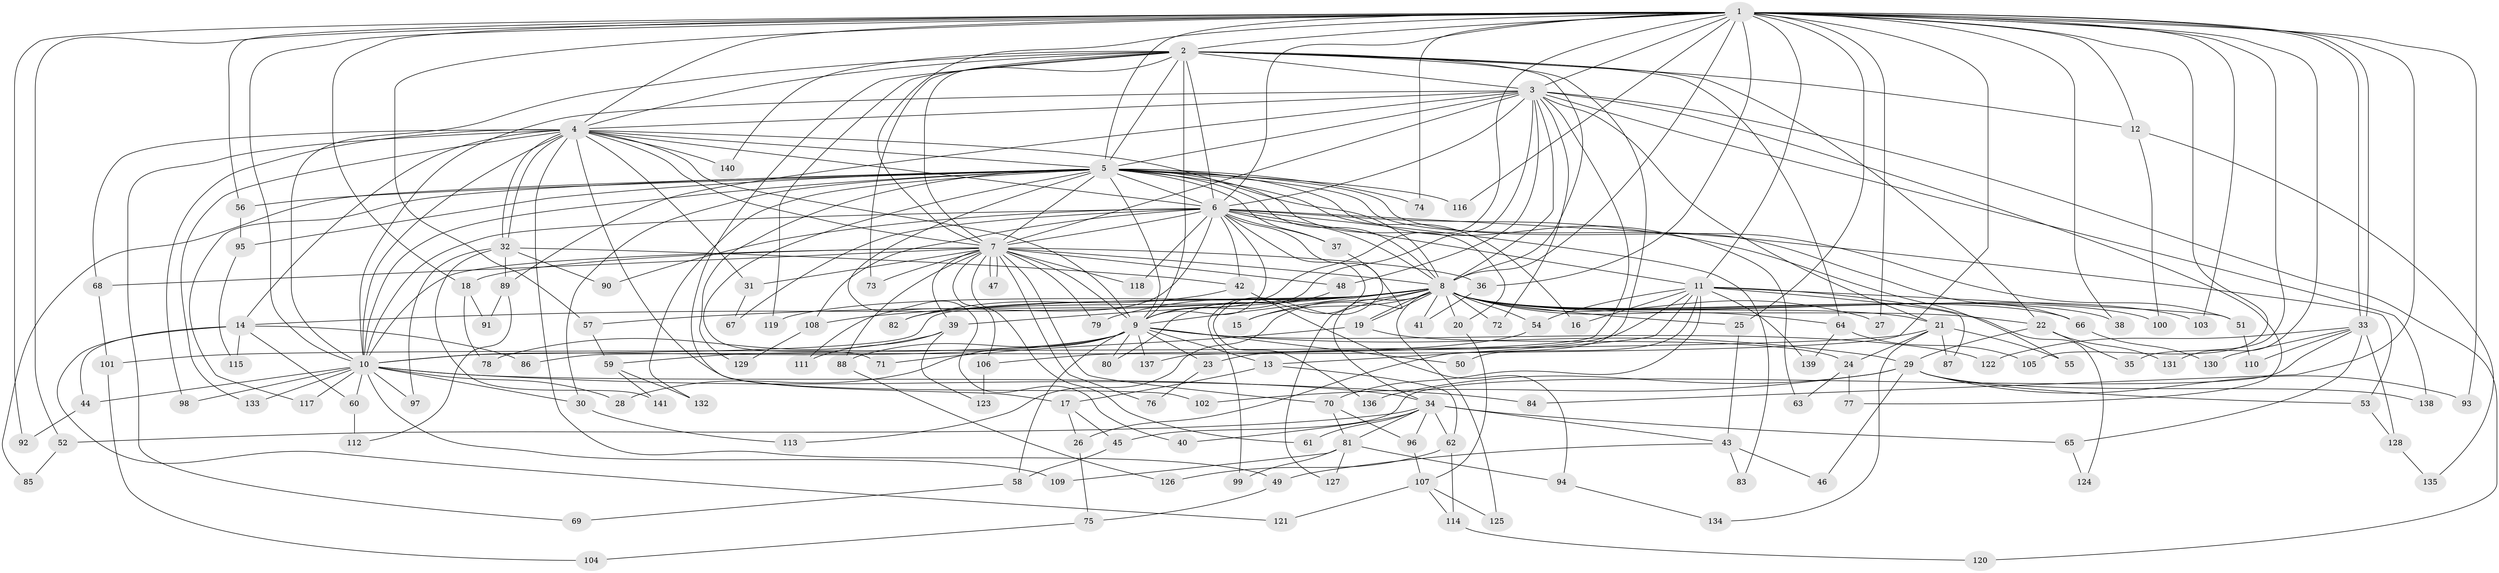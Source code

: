 // Generated by graph-tools (version 1.1) at 2025/11/02/27/25 16:11:01]
// undirected, 141 vertices, 307 edges
graph export_dot {
graph [start="1"]
  node [color=gray90,style=filled];
  1;
  2;
  3;
  4;
  5;
  6;
  7;
  8;
  9;
  10;
  11;
  12;
  13;
  14;
  15;
  16;
  17;
  18;
  19;
  20;
  21;
  22;
  23;
  24;
  25;
  26;
  27;
  28;
  29;
  30;
  31;
  32;
  33;
  34;
  35;
  36;
  37;
  38;
  39;
  40;
  41;
  42;
  43;
  44;
  45;
  46;
  47;
  48;
  49;
  50;
  51;
  52;
  53;
  54;
  55;
  56;
  57;
  58;
  59;
  60;
  61;
  62;
  63;
  64;
  65;
  66;
  67;
  68;
  69;
  70;
  71;
  72;
  73;
  74;
  75;
  76;
  77;
  78;
  79;
  80;
  81;
  82;
  83;
  84;
  85;
  86;
  87;
  88;
  89;
  90;
  91;
  92;
  93;
  94;
  95;
  96;
  97;
  98;
  99;
  100;
  101;
  102;
  103;
  104;
  105;
  106;
  107;
  108;
  109;
  110;
  111;
  112;
  113;
  114;
  115;
  116;
  117;
  118;
  119;
  120;
  121;
  122;
  123;
  124;
  125;
  126;
  127;
  128;
  129;
  130;
  131;
  132;
  133;
  134;
  135;
  136;
  137;
  138;
  139;
  140;
  141;
  1 -- 2;
  1 -- 3;
  1 -- 4;
  1 -- 5;
  1 -- 6;
  1 -- 7;
  1 -- 8;
  1 -- 9;
  1 -- 10;
  1 -- 11;
  1 -- 12;
  1 -- 18;
  1 -- 25;
  1 -- 27;
  1 -- 33;
  1 -- 33;
  1 -- 35;
  1 -- 36;
  1 -- 38;
  1 -- 52;
  1 -- 56;
  1 -- 57;
  1 -- 74;
  1 -- 84;
  1 -- 86;
  1 -- 92;
  1 -- 93;
  1 -- 103;
  1 -- 105;
  1 -- 116;
  1 -- 131;
  2 -- 3;
  2 -- 4;
  2 -- 5;
  2 -- 6;
  2 -- 7;
  2 -- 8;
  2 -- 9;
  2 -- 10;
  2 -- 12;
  2 -- 17;
  2 -- 22;
  2 -- 26;
  2 -- 64;
  2 -- 73;
  2 -- 119;
  2 -- 140;
  3 -- 4;
  3 -- 5;
  3 -- 6;
  3 -- 7;
  3 -- 8;
  3 -- 9;
  3 -- 10;
  3 -- 21;
  3 -- 48;
  3 -- 72;
  3 -- 77;
  3 -- 89;
  3 -- 120;
  3 -- 137;
  3 -- 138;
  4 -- 5;
  4 -- 6;
  4 -- 7;
  4 -- 8;
  4 -- 9;
  4 -- 10;
  4 -- 14;
  4 -- 31;
  4 -- 32;
  4 -- 32;
  4 -- 49;
  4 -- 68;
  4 -- 69;
  4 -- 98;
  4 -- 102;
  4 -- 133;
  4 -- 140;
  5 -- 6;
  5 -- 7;
  5 -- 8;
  5 -- 9;
  5 -- 10;
  5 -- 16;
  5 -- 20;
  5 -- 30;
  5 -- 37;
  5 -- 40;
  5 -- 51;
  5 -- 56;
  5 -- 63;
  5 -- 66;
  5 -- 71;
  5 -- 74;
  5 -- 85;
  5 -- 95;
  5 -- 116;
  5 -- 117;
  5 -- 129;
  5 -- 132;
  6 -- 7;
  6 -- 8;
  6 -- 9;
  6 -- 10;
  6 -- 11;
  6 -- 15;
  6 -- 37;
  6 -- 42;
  6 -- 53;
  6 -- 55;
  6 -- 67;
  6 -- 83;
  6 -- 90;
  6 -- 99;
  6 -- 108;
  6 -- 111;
  6 -- 118;
  7 -- 8;
  7 -- 9;
  7 -- 10;
  7 -- 18;
  7 -- 31;
  7 -- 36;
  7 -- 39;
  7 -- 47;
  7 -- 47;
  7 -- 48;
  7 -- 61;
  7 -- 68;
  7 -- 70;
  7 -- 73;
  7 -- 76;
  7 -- 79;
  7 -- 88;
  7 -- 106;
  7 -- 118;
  8 -- 9;
  8 -- 10;
  8 -- 14;
  8 -- 15;
  8 -- 19;
  8 -- 19;
  8 -- 20;
  8 -- 21;
  8 -- 22;
  8 -- 25;
  8 -- 27;
  8 -- 34;
  8 -- 38;
  8 -- 39;
  8 -- 41;
  8 -- 54;
  8 -- 57;
  8 -- 64;
  8 -- 66;
  8 -- 72;
  8 -- 79;
  8 -- 82;
  8 -- 100;
  8 -- 103;
  8 -- 108;
  8 -- 113;
  8 -- 119;
  8 -- 125;
  8 -- 127;
  9 -- 10;
  9 -- 13;
  9 -- 23;
  9 -- 28;
  9 -- 29;
  9 -- 50;
  9 -- 58;
  9 -- 59;
  9 -- 80;
  9 -- 88;
  9 -- 122;
  9 -- 137;
  10 -- 28;
  10 -- 30;
  10 -- 34;
  10 -- 44;
  10 -- 60;
  10 -- 84;
  10 -- 97;
  10 -- 98;
  10 -- 109;
  10 -- 117;
  10 -- 133;
  11 -- 13;
  11 -- 16;
  11 -- 23;
  11 -- 50;
  11 -- 51;
  11 -- 54;
  11 -- 70;
  11 -- 87;
  11 -- 124;
  11 -- 139;
  12 -- 100;
  12 -- 135;
  13 -- 17;
  13 -- 62;
  14 -- 44;
  14 -- 60;
  14 -- 86;
  14 -- 115;
  14 -- 121;
  17 -- 26;
  17 -- 45;
  18 -- 78;
  18 -- 91;
  19 -- 24;
  19 -- 71;
  20 -- 107;
  21 -- 24;
  21 -- 55;
  21 -- 87;
  21 -- 101;
  21 -- 134;
  22 -- 29;
  22 -- 35;
  22 -- 131;
  23 -- 76;
  24 -- 63;
  24 -- 77;
  25 -- 43;
  26 -- 75;
  29 -- 46;
  29 -- 53;
  29 -- 93;
  29 -- 102;
  29 -- 136;
  29 -- 138;
  30 -- 113;
  31 -- 67;
  32 -- 42;
  32 -- 89;
  32 -- 90;
  32 -- 97;
  32 -- 141;
  33 -- 45;
  33 -- 65;
  33 -- 110;
  33 -- 122;
  33 -- 128;
  33 -- 130;
  34 -- 40;
  34 -- 43;
  34 -- 52;
  34 -- 61;
  34 -- 62;
  34 -- 65;
  34 -- 81;
  34 -- 96;
  36 -- 41;
  37 -- 136;
  39 -- 78;
  39 -- 111;
  39 -- 123;
  42 -- 82;
  42 -- 94;
  43 -- 46;
  43 -- 49;
  43 -- 83;
  44 -- 92;
  45 -- 58;
  48 -- 80;
  49 -- 75;
  51 -- 110;
  52 -- 85;
  53 -- 128;
  54 -- 106;
  56 -- 95;
  57 -- 59;
  58 -- 69;
  59 -- 132;
  59 -- 141;
  60 -- 112;
  62 -- 114;
  62 -- 126;
  64 -- 105;
  64 -- 139;
  65 -- 124;
  66 -- 130;
  68 -- 101;
  70 -- 81;
  70 -- 96;
  75 -- 104;
  81 -- 94;
  81 -- 99;
  81 -- 109;
  81 -- 127;
  88 -- 126;
  89 -- 91;
  89 -- 112;
  94 -- 134;
  95 -- 115;
  96 -- 107;
  101 -- 104;
  106 -- 123;
  107 -- 114;
  107 -- 121;
  107 -- 125;
  108 -- 129;
  114 -- 120;
  128 -- 135;
}

